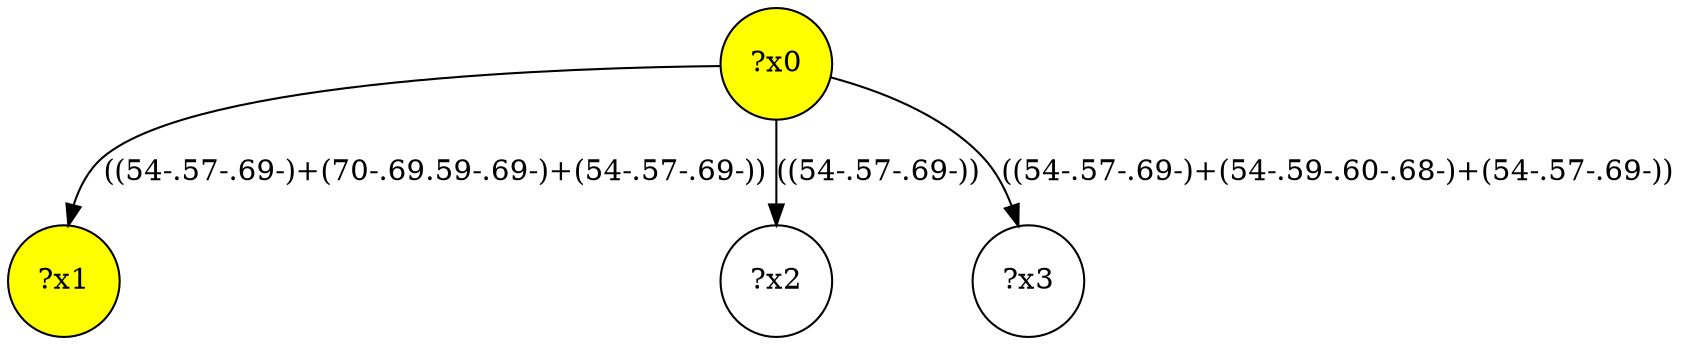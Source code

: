 digraph g {
	x0 [fillcolor="yellow", style="filled," shape=circle, label="?x0"];
	x1 [fillcolor="yellow", style="filled," shape=circle, label="?x1"];
	x0 -> x1 [label="((54-.57-.69-)+(70-.69.59-.69-)+(54-.57-.69-))"];
	x2 [shape=circle, label="?x2"];
	x0 -> x2 [label="((54-.57-.69-))"];
	x3 [shape=circle, label="?x3"];
	x0 -> x3 [label="((54-.57-.69-)+(54-.59-.60-.68-)+(54-.57-.69-))"];
}
